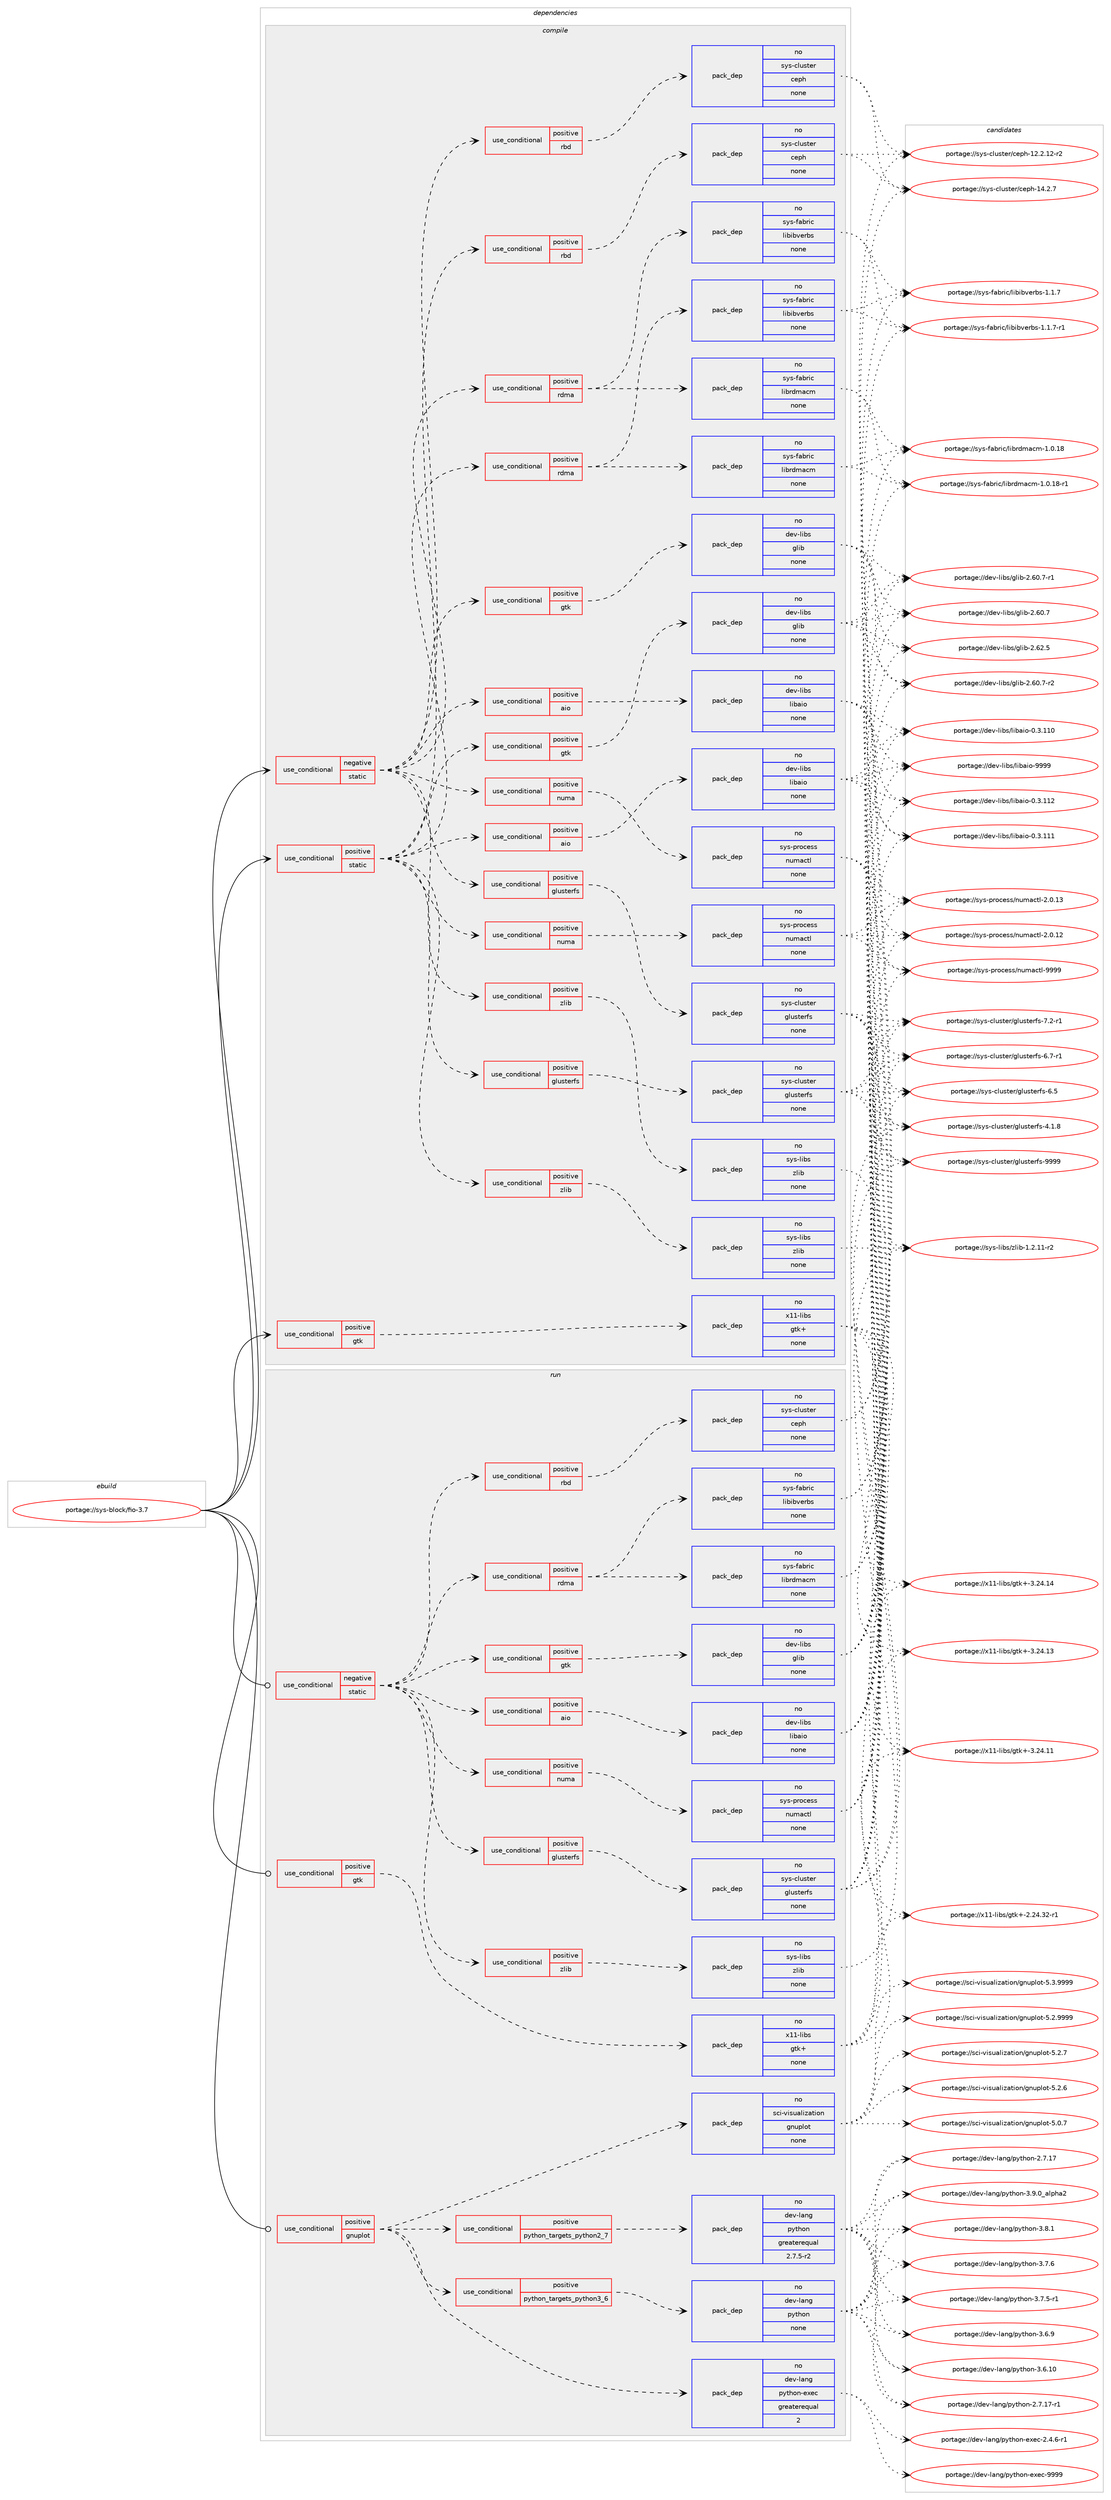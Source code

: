 digraph prolog {

# *************
# Graph options
# *************

newrank=true;
concentrate=true;
compound=true;
graph [rankdir=LR,fontname=Helvetica,fontsize=10,ranksep=1.5];#, ranksep=2.5, nodesep=0.2];
edge  [arrowhead=vee];
node  [fontname=Helvetica,fontsize=10];

# **********
# The ebuild
# **********

subgraph cluster_leftcol {
color=gray;
rank=same;
label=<<i>ebuild</i>>;
id [label="portage://sys-block/fio-3.7", color=red, width=4, href="../sys-block/fio-3.7.svg"];
}

# ****************
# The dependencies
# ****************

subgraph cluster_midcol {
color=gray;
label=<<i>dependencies</i>>;
subgraph cluster_compile {
fillcolor="#eeeeee";
style=filled;
label=<<i>compile</i>>;
subgraph cond7514 {
dependency38044 [label=<<TABLE BORDER="0" CELLBORDER="1" CELLSPACING="0" CELLPADDING="4"><TR><TD ROWSPAN="3" CELLPADDING="10">use_conditional</TD></TR><TR><TD>negative</TD></TR><TR><TD>static</TD></TR></TABLE>>, shape=none, color=red];
subgraph cond7515 {
dependency38045 [label=<<TABLE BORDER="0" CELLBORDER="1" CELLSPACING="0" CELLPADDING="4"><TR><TD ROWSPAN="3" CELLPADDING="10">use_conditional</TD></TR><TR><TD>positive</TD></TR><TR><TD>aio</TD></TR></TABLE>>, shape=none, color=red];
subgraph pack29603 {
dependency38046 [label=<<TABLE BORDER="0" CELLBORDER="1" CELLSPACING="0" CELLPADDING="4" WIDTH="220"><TR><TD ROWSPAN="6" CELLPADDING="30">pack_dep</TD></TR><TR><TD WIDTH="110">no</TD></TR><TR><TD>dev-libs</TD></TR><TR><TD>libaio</TD></TR><TR><TD>none</TD></TR><TR><TD></TD></TR></TABLE>>, shape=none, color=blue];
}
dependency38045:e -> dependency38046:w [weight=20,style="dashed",arrowhead="vee"];
}
dependency38044:e -> dependency38045:w [weight=20,style="dashed",arrowhead="vee"];
subgraph cond7516 {
dependency38047 [label=<<TABLE BORDER="0" CELLBORDER="1" CELLSPACING="0" CELLPADDING="4"><TR><TD ROWSPAN="3" CELLPADDING="10">use_conditional</TD></TR><TR><TD>positive</TD></TR><TR><TD>glusterfs</TD></TR></TABLE>>, shape=none, color=red];
subgraph pack29604 {
dependency38048 [label=<<TABLE BORDER="0" CELLBORDER="1" CELLSPACING="0" CELLPADDING="4" WIDTH="220"><TR><TD ROWSPAN="6" CELLPADDING="30">pack_dep</TD></TR><TR><TD WIDTH="110">no</TD></TR><TR><TD>sys-cluster</TD></TR><TR><TD>glusterfs</TD></TR><TR><TD>none</TD></TR><TR><TD></TD></TR></TABLE>>, shape=none, color=blue];
}
dependency38047:e -> dependency38048:w [weight=20,style="dashed",arrowhead="vee"];
}
dependency38044:e -> dependency38047:w [weight=20,style="dashed",arrowhead="vee"];
subgraph cond7517 {
dependency38049 [label=<<TABLE BORDER="0" CELLBORDER="1" CELLSPACING="0" CELLPADDING="4"><TR><TD ROWSPAN="3" CELLPADDING="10">use_conditional</TD></TR><TR><TD>positive</TD></TR><TR><TD>gtk</TD></TR></TABLE>>, shape=none, color=red];
subgraph pack29605 {
dependency38050 [label=<<TABLE BORDER="0" CELLBORDER="1" CELLSPACING="0" CELLPADDING="4" WIDTH="220"><TR><TD ROWSPAN="6" CELLPADDING="30">pack_dep</TD></TR><TR><TD WIDTH="110">no</TD></TR><TR><TD>dev-libs</TD></TR><TR><TD>glib</TD></TR><TR><TD>none</TD></TR><TR><TD></TD></TR></TABLE>>, shape=none, color=blue];
}
dependency38049:e -> dependency38050:w [weight=20,style="dashed",arrowhead="vee"];
}
dependency38044:e -> dependency38049:w [weight=20,style="dashed",arrowhead="vee"];
subgraph cond7518 {
dependency38051 [label=<<TABLE BORDER="0" CELLBORDER="1" CELLSPACING="0" CELLPADDING="4"><TR><TD ROWSPAN="3" CELLPADDING="10">use_conditional</TD></TR><TR><TD>positive</TD></TR><TR><TD>numa</TD></TR></TABLE>>, shape=none, color=red];
subgraph pack29606 {
dependency38052 [label=<<TABLE BORDER="0" CELLBORDER="1" CELLSPACING="0" CELLPADDING="4" WIDTH="220"><TR><TD ROWSPAN="6" CELLPADDING="30">pack_dep</TD></TR><TR><TD WIDTH="110">no</TD></TR><TR><TD>sys-process</TD></TR><TR><TD>numactl</TD></TR><TR><TD>none</TD></TR><TR><TD></TD></TR></TABLE>>, shape=none, color=blue];
}
dependency38051:e -> dependency38052:w [weight=20,style="dashed",arrowhead="vee"];
}
dependency38044:e -> dependency38051:w [weight=20,style="dashed",arrowhead="vee"];
subgraph cond7519 {
dependency38053 [label=<<TABLE BORDER="0" CELLBORDER="1" CELLSPACING="0" CELLPADDING="4"><TR><TD ROWSPAN="3" CELLPADDING="10">use_conditional</TD></TR><TR><TD>positive</TD></TR><TR><TD>rbd</TD></TR></TABLE>>, shape=none, color=red];
subgraph pack29607 {
dependency38054 [label=<<TABLE BORDER="0" CELLBORDER="1" CELLSPACING="0" CELLPADDING="4" WIDTH="220"><TR><TD ROWSPAN="6" CELLPADDING="30">pack_dep</TD></TR><TR><TD WIDTH="110">no</TD></TR><TR><TD>sys-cluster</TD></TR><TR><TD>ceph</TD></TR><TR><TD>none</TD></TR><TR><TD></TD></TR></TABLE>>, shape=none, color=blue];
}
dependency38053:e -> dependency38054:w [weight=20,style="dashed",arrowhead="vee"];
}
dependency38044:e -> dependency38053:w [weight=20,style="dashed",arrowhead="vee"];
subgraph cond7520 {
dependency38055 [label=<<TABLE BORDER="0" CELLBORDER="1" CELLSPACING="0" CELLPADDING="4"><TR><TD ROWSPAN="3" CELLPADDING="10">use_conditional</TD></TR><TR><TD>positive</TD></TR><TR><TD>rdma</TD></TR></TABLE>>, shape=none, color=red];
subgraph pack29608 {
dependency38056 [label=<<TABLE BORDER="0" CELLBORDER="1" CELLSPACING="0" CELLPADDING="4" WIDTH="220"><TR><TD ROWSPAN="6" CELLPADDING="30">pack_dep</TD></TR><TR><TD WIDTH="110">no</TD></TR><TR><TD>sys-fabric</TD></TR><TR><TD>libibverbs</TD></TR><TR><TD>none</TD></TR><TR><TD></TD></TR></TABLE>>, shape=none, color=blue];
}
dependency38055:e -> dependency38056:w [weight=20,style="dashed",arrowhead="vee"];
subgraph pack29609 {
dependency38057 [label=<<TABLE BORDER="0" CELLBORDER="1" CELLSPACING="0" CELLPADDING="4" WIDTH="220"><TR><TD ROWSPAN="6" CELLPADDING="30">pack_dep</TD></TR><TR><TD WIDTH="110">no</TD></TR><TR><TD>sys-fabric</TD></TR><TR><TD>librdmacm</TD></TR><TR><TD>none</TD></TR><TR><TD></TD></TR></TABLE>>, shape=none, color=blue];
}
dependency38055:e -> dependency38057:w [weight=20,style="dashed",arrowhead="vee"];
}
dependency38044:e -> dependency38055:w [weight=20,style="dashed",arrowhead="vee"];
subgraph cond7521 {
dependency38058 [label=<<TABLE BORDER="0" CELLBORDER="1" CELLSPACING="0" CELLPADDING="4"><TR><TD ROWSPAN="3" CELLPADDING="10">use_conditional</TD></TR><TR><TD>positive</TD></TR><TR><TD>zlib</TD></TR></TABLE>>, shape=none, color=red];
subgraph pack29610 {
dependency38059 [label=<<TABLE BORDER="0" CELLBORDER="1" CELLSPACING="0" CELLPADDING="4" WIDTH="220"><TR><TD ROWSPAN="6" CELLPADDING="30">pack_dep</TD></TR><TR><TD WIDTH="110">no</TD></TR><TR><TD>sys-libs</TD></TR><TR><TD>zlib</TD></TR><TR><TD>none</TD></TR><TR><TD></TD></TR></TABLE>>, shape=none, color=blue];
}
dependency38058:e -> dependency38059:w [weight=20,style="dashed",arrowhead="vee"];
}
dependency38044:e -> dependency38058:w [weight=20,style="dashed",arrowhead="vee"];
}
id:e -> dependency38044:w [weight=20,style="solid",arrowhead="vee"];
subgraph cond7522 {
dependency38060 [label=<<TABLE BORDER="0" CELLBORDER="1" CELLSPACING="0" CELLPADDING="4"><TR><TD ROWSPAN="3" CELLPADDING="10">use_conditional</TD></TR><TR><TD>positive</TD></TR><TR><TD>gtk</TD></TR></TABLE>>, shape=none, color=red];
subgraph pack29611 {
dependency38061 [label=<<TABLE BORDER="0" CELLBORDER="1" CELLSPACING="0" CELLPADDING="4" WIDTH="220"><TR><TD ROWSPAN="6" CELLPADDING="30">pack_dep</TD></TR><TR><TD WIDTH="110">no</TD></TR><TR><TD>x11-libs</TD></TR><TR><TD>gtk+</TD></TR><TR><TD>none</TD></TR><TR><TD></TD></TR></TABLE>>, shape=none, color=blue];
}
dependency38060:e -> dependency38061:w [weight=20,style="dashed",arrowhead="vee"];
}
id:e -> dependency38060:w [weight=20,style="solid",arrowhead="vee"];
subgraph cond7523 {
dependency38062 [label=<<TABLE BORDER="0" CELLBORDER="1" CELLSPACING="0" CELLPADDING="4"><TR><TD ROWSPAN="3" CELLPADDING="10">use_conditional</TD></TR><TR><TD>positive</TD></TR><TR><TD>static</TD></TR></TABLE>>, shape=none, color=red];
subgraph cond7524 {
dependency38063 [label=<<TABLE BORDER="0" CELLBORDER="1" CELLSPACING="0" CELLPADDING="4"><TR><TD ROWSPAN="3" CELLPADDING="10">use_conditional</TD></TR><TR><TD>positive</TD></TR><TR><TD>aio</TD></TR></TABLE>>, shape=none, color=red];
subgraph pack29612 {
dependency38064 [label=<<TABLE BORDER="0" CELLBORDER="1" CELLSPACING="0" CELLPADDING="4" WIDTH="220"><TR><TD ROWSPAN="6" CELLPADDING="30">pack_dep</TD></TR><TR><TD WIDTH="110">no</TD></TR><TR><TD>dev-libs</TD></TR><TR><TD>libaio</TD></TR><TR><TD>none</TD></TR><TR><TD></TD></TR></TABLE>>, shape=none, color=blue];
}
dependency38063:e -> dependency38064:w [weight=20,style="dashed",arrowhead="vee"];
}
dependency38062:e -> dependency38063:w [weight=20,style="dashed",arrowhead="vee"];
subgraph cond7525 {
dependency38065 [label=<<TABLE BORDER="0" CELLBORDER="1" CELLSPACING="0" CELLPADDING="4"><TR><TD ROWSPAN="3" CELLPADDING="10">use_conditional</TD></TR><TR><TD>positive</TD></TR><TR><TD>glusterfs</TD></TR></TABLE>>, shape=none, color=red];
subgraph pack29613 {
dependency38066 [label=<<TABLE BORDER="0" CELLBORDER="1" CELLSPACING="0" CELLPADDING="4" WIDTH="220"><TR><TD ROWSPAN="6" CELLPADDING="30">pack_dep</TD></TR><TR><TD WIDTH="110">no</TD></TR><TR><TD>sys-cluster</TD></TR><TR><TD>glusterfs</TD></TR><TR><TD>none</TD></TR><TR><TD></TD></TR></TABLE>>, shape=none, color=blue];
}
dependency38065:e -> dependency38066:w [weight=20,style="dashed",arrowhead="vee"];
}
dependency38062:e -> dependency38065:w [weight=20,style="dashed",arrowhead="vee"];
subgraph cond7526 {
dependency38067 [label=<<TABLE BORDER="0" CELLBORDER="1" CELLSPACING="0" CELLPADDING="4"><TR><TD ROWSPAN="3" CELLPADDING="10">use_conditional</TD></TR><TR><TD>positive</TD></TR><TR><TD>gtk</TD></TR></TABLE>>, shape=none, color=red];
subgraph pack29614 {
dependency38068 [label=<<TABLE BORDER="0" CELLBORDER="1" CELLSPACING="0" CELLPADDING="4" WIDTH="220"><TR><TD ROWSPAN="6" CELLPADDING="30">pack_dep</TD></TR><TR><TD WIDTH="110">no</TD></TR><TR><TD>dev-libs</TD></TR><TR><TD>glib</TD></TR><TR><TD>none</TD></TR><TR><TD></TD></TR></TABLE>>, shape=none, color=blue];
}
dependency38067:e -> dependency38068:w [weight=20,style="dashed",arrowhead="vee"];
}
dependency38062:e -> dependency38067:w [weight=20,style="dashed",arrowhead="vee"];
subgraph cond7527 {
dependency38069 [label=<<TABLE BORDER="0" CELLBORDER="1" CELLSPACING="0" CELLPADDING="4"><TR><TD ROWSPAN="3" CELLPADDING="10">use_conditional</TD></TR><TR><TD>positive</TD></TR><TR><TD>numa</TD></TR></TABLE>>, shape=none, color=red];
subgraph pack29615 {
dependency38070 [label=<<TABLE BORDER="0" CELLBORDER="1" CELLSPACING="0" CELLPADDING="4" WIDTH="220"><TR><TD ROWSPAN="6" CELLPADDING="30">pack_dep</TD></TR><TR><TD WIDTH="110">no</TD></TR><TR><TD>sys-process</TD></TR><TR><TD>numactl</TD></TR><TR><TD>none</TD></TR><TR><TD></TD></TR></TABLE>>, shape=none, color=blue];
}
dependency38069:e -> dependency38070:w [weight=20,style="dashed",arrowhead="vee"];
}
dependency38062:e -> dependency38069:w [weight=20,style="dashed",arrowhead="vee"];
subgraph cond7528 {
dependency38071 [label=<<TABLE BORDER="0" CELLBORDER="1" CELLSPACING="0" CELLPADDING="4"><TR><TD ROWSPAN="3" CELLPADDING="10">use_conditional</TD></TR><TR><TD>positive</TD></TR><TR><TD>rbd</TD></TR></TABLE>>, shape=none, color=red];
subgraph pack29616 {
dependency38072 [label=<<TABLE BORDER="0" CELLBORDER="1" CELLSPACING="0" CELLPADDING="4" WIDTH="220"><TR><TD ROWSPAN="6" CELLPADDING="30">pack_dep</TD></TR><TR><TD WIDTH="110">no</TD></TR><TR><TD>sys-cluster</TD></TR><TR><TD>ceph</TD></TR><TR><TD>none</TD></TR><TR><TD></TD></TR></TABLE>>, shape=none, color=blue];
}
dependency38071:e -> dependency38072:w [weight=20,style="dashed",arrowhead="vee"];
}
dependency38062:e -> dependency38071:w [weight=20,style="dashed",arrowhead="vee"];
subgraph cond7529 {
dependency38073 [label=<<TABLE BORDER="0" CELLBORDER="1" CELLSPACING="0" CELLPADDING="4"><TR><TD ROWSPAN="3" CELLPADDING="10">use_conditional</TD></TR><TR><TD>positive</TD></TR><TR><TD>rdma</TD></TR></TABLE>>, shape=none, color=red];
subgraph pack29617 {
dependency38074 [label=<<TABLE BORDER="0" CELLBORDER="1" CELLSPACING="0" CELLPADDING="4" WIDTH="220"><TR><TD ROWSPAN="6" CELLPADDING="30">pack_dep</TD></TR><TR><TD WIDTH="110">no</TD></TR><TR><TD>sys-fabric</TD></TR><TR><TD>libibverbs</TD></TR><TR><TD>none</TD></TR><TR><TD></TD></TR></TABLE>>, shape=none, color=blue];
}
dependency38073:e -> dependency38074:w [weight=20,style="dashed",arrowhead="vee"];
subgraph pack29618 {
dependency38075 [label=<<TABLE BORDER="0" CELLBORDER="1" CELLSPACING="0" CELLPADDING="4" WIDTH="220"><TR><TD ROWSPAN="6" CELLPADDING="30">pack_dep</TD></TR><TR><TD WIDTH="110">no</TD></TR><TR><TD>sys-fabric</TD></TR><TR><TD>librdmacm</TD></TR><TR><TD>none</TD></TR><TR><TD></TD></TR></TABLE>>, shape=none, color=blue];
}
dependency38073:e -> dependency38075:w [weight=20,style="dashed",arrowhead="vee"];
}
dependency38062:e -> dependency38073:w [weight=20,style="dashed",arrowhead="vee"];
subgraph cond7530 {
dependency38076 [label=<<TABLE BORDER="0" CELLBORDER="1" CELLSPACING="0" CELLPADDING="4"><TR><TD ROWSPAN="3" CELLPADDING="10">use_conditional</TD></TR><TR><TD>positive</TD></TR><TR><TD>zlib</TD></TR></TABLE>>, shape=none, color=red];
subgraph pack29619 {
dependency38077 [label=<<TABLE BORDER="0" CELLBORDER="1" CELLSPACING="0" CELLPADDING="4" WIDTH="220"><TR><TD ROWSPAN="6" CELLPADDING="30">pack_dep</TD></TR><TR><TD WIDTH="110">no</TD></TR><TR><TD>sys-libs</TD></TR><TR><TD>zlib</TD></TR><TR><TD>none</TD></TR><TR><TD></TD></TR></TABLE>>, shape=none, color=blue];
}
dependency38076:e -> dependency38077:w [weight=20,style="dashed",arrowhead="vee"];
}
dependency38062:e -> dependency38076:w [weight=20,style="dashed",arrowhead="vee"];
}
id:e -> dependency38062:w [weight=20,style="solid",arrowhead="vee"];
}
subgraph cluster_compileandrun {
fillcolor="#eeeeee";
style=filled;
label=<<i>compile and run</i>>;
}
subgraph cluster_run {
fillcolor="#eeeeee";
style=filled;
label=<<i>run</i>>;
subgraph cond7531 {
dependency38078 [label=<<TABLE BORDER="0" CELLBORDER="1" CELLSPACING="0" CELLPADDING="4"><TR><TD ROWSPAN="3" CELLPADDING="10">use_conditional</TD></TR><TR><TD>negative</TD></TR><TR><TD>static</TD></TR></TABLE>>, shape=none, color=red];
subgraph cond7532 {
dependency38079 [label=<<TABLE BORDER="0" CELLBORDER="1" CELLSPACING="0" CELLPADDING="4"><TR><TD ROWSPAN="3" CELLPADDING="10">use_conditional</TD></TR><TR><TD>positive</TD></TR><TR><TD>aio</TD></TR></TABLE>>, shape=none, color=red];
subgraph pack29620 {
dependency38080 [label=<<TABLE BORDER="0" CELLBORDER="1" CELLSPACING="0" CELLPADDING="4" WIDTH="220"><TR><TD ROWSPAN="6" CELLPADDING="30">pack_dep</TD></TR><TR><TD WIDTH="110">no</TD></TR><TR><TD>dev-libs</TD></TR><TR><TD>libaio</TD></TR><TR><TD>none</TD></TR><TR><TD></TD></TR></TABLE>>, shape=none, color=blue];
}
dependency38079:e -> dependency38080:w [weight=20,style="dashed",arrowhead="vee"];
}
dependency38078:e -> dependency38079:w [weight=20,style="dashed",arrowhead="vee"];
subgraph cond7533 {
dependency38081 [label=<<TABLE BORDER="0" CELLBORDER="1" CELLSPACING="0" CELLPADDING="4"><TR><TD ROWSPAN="3" CELLPADDING="10">use_conditional</TD></TR><TR><TD>positive</TD></TR><TR><TD>glusterfs</TD></TR></TABLE>>, shape=none, color=red];
subgraph pack29621 {
dependency38082 [label=<<TABLE BORDER="0" CELLBORDER="1" CELLSPACING="0" CELLPADDING="4" WIDTH="220"><TR><TD ROWSPAN="6" CELLPADDING="30">pack_dep</TD></TR><TR><TD WIDTH="110">no</TD></TR><TR><TD>sys-cluster</TD></TR><TR><TD>glusterfs</TD></TR><TR><TD>none</TD></TR><TR><TD></TD></TR></TABLE>>, shape=none, color=blue];
}
dependency38081:e -> dependency38082:w [weight=20,style="dashed",arrowhead="vee"];
}
dependency38078:e -> dependency38081:w [weight=20,style="dashed",arrowhead="vee"];
subgraph cond7534 {
dependency38083 [label=<<TABLE BORDER="0" CELLBORDER="1" CELLSPACING="0" CELLPADDING="4"><TR><TD ROWSPAN="3" CELLPADDING="10">use_conditional</TD></TR><TR><TD>positive</TD></TR><TR><TD>gtk</TD></TR></TABLE>>, shape=none, color=red];
subgraph pack29622 {
dependency38084 [label=<<TABLE BORDER="0" CELLBORDER="1" CELLSPACING="0" CELLPADDING="4" WIDTH="220"><TR><TD ROWSPAN="6" CELLPADDING="30">pack_dep</TD></TR><TR><TD WIDTH="110">no</TD></TR><TR><TD>dev-libs</TD></TR><TR><TD>glib</TD></TR><TR><TD>none</TD></TR><TR><TD></TD></TR></TABLE>>, shape=none, color=blue];
}
dependency38083:e -> dependency38084:w [weight=20,style="dashed",arrowhead="vee"];
}
dependency38078:e -> dependency38083:w [weight=20,style="dashed",arrowhead="vee"];
subgraph cond7535 {
dependency38085 [label=<<TABLE BORDER="0" CELLBORDER="1" CELLSPACING="0" CELLPADDING="4"><TR><TD ROWSPAN="3" CELLPADDING="10">use_conditional</TD></TR><TR><TD>positive</TD></TR><TR><TD>numa</TD></TR></TABLE>>, shape=none, color=red];
subgraph pack29623 {
dependency38086 [label=<<TABLE BORDER="0" CELLBORDER="1" CELLSPACING="0" CELLPADDING="4" WIDTH="220"><TR><TD ROWSPAN="6" CELLPADDING="30">pack_dep</TD></TR><TR><TD WIDTH="110">no</TD></TR><TR><TD>sys-process</TD></TR><TR><TD>numactl</TD></TR><TR><TD>none</TD></TR><TR><TD></TD></TR></TABLE>>, shape=none, color=blue];
}
dependency38085:e -> dependency38086:w [weight=20,style="dashed",arrowhead="vee"];
}
dependency38078:e -> dependency38085:w [weight=20,style="dashed",arrowhead="vee"];
subgraph cond7536 {
dependency38087 [label=<<TABLE BORDER="0" CELLBORDER="1" CELLSPACING="0" CELLPADDING="4"><TR><TD ROWSPAN="3" CELLPADDING="10">use_conditional</TD></TR><TR><TD>positive</TD></TR><TR><TD>rbd</TD></TR></TABLE>>, shape=none, color=red];
subgraph pack29624 {
dependency38088 [label=<<TABLE BORDER="0" CELLBORDER="1" CELLSPACING="0" CELLPADDING="4" WIDTH="220"><TR><TD ROWSPAN="6" CELLPADDING="30">pack_dep</TD></TR><TR><TD WIDTH="110">no</TD></TR><TR><TD>sys-cluster</TD></TR><TR><TD>ceph</TD></TR><TR><TD>none</TD></TR><TR><TD></TD></TR></TABLE>>, shape=none, color=blue];
}
dependency38087:e -> dependency38088:w [weight=20,style="dashed",arrowhead="vee"];
}
dependency38078:e -> dependency38087:w [weight=20,style="dashed",arrowhead="vee"];
subgraph cond7537 {
dependency38089 [label=<<TABLE BORDER="0" CELLBORDER="1" CELLSPACING="0" CELLPADDING="4"><TR><TD ROWSPAN="3" CELLPADDING="10">use_conditional</TD></TR><TR><TD>positive</TD></TR><TR><TD>rdma</TD></TR></TABLE>>, shape=none, color=red];
subgraph pack29625 {
dependency38090 [label=<<TABLE BORDER="0" CELLBORDER="1" CELLSPACING="0" CELLPADDING="4" WIDTH="220"><TR><TD ROWSPAN="6" CELLPADDING="30">pack_dep</TD></TR><TR><TD WIDTH="110">no</TD></TR><TR><TD>sys-fabric</TD></TR><TR><TD>libibverbs</TD></TR><TR><TD>none</TD></TR><TR><TD></TD></TR></TABLE>>, shape=none, color=blue];
}
dependency38089:e -> dependency38090:w [weight=20,style="dashed",arrowhead="vee"];
subgraph pack29626 {
dependency38091 [label=<<TABLE BORDER="0" CELLBORDER="1" CELLSPACING="0" CELLPADDING="4" WIDTH="220"><TR><TD ROWSPAN="6" CELLPADDING="30">pack_dep</TD></TR><TR><TD WIDTH="110">no</TD></TR><TR><TD>sys-fabric</TD></TR><TR><TD>librdmacm</TD></TR><TR><TD>none</TD></TR><TR><TD></TD></TR></TABLE>>, shape=none, color=blue];
}
dependency38089:e -> dependency38091:w [weight=20,style="dashed",arrowhead="vee"];
}
dependency38078:e -> dependency38089:w [weight=20,style="dashed",arrowhead="vee"];
subgraph cond7538 {
dependency38092 [label=<<TABLE BORDER="0" CELLBORDER="1" CELLSPACING="0" CELLPADDING="4"><TR><TD ROWSPAN="3" CELLPADDING="10">use_conditional</TD></TR><TR><TD>positive</TD></TR><TR><TD>zlib</TD></TR></TABLE>>, shape=none, color=red];
subgraph pack29627 {
dependency38093 [label=<<TABLE BORDER="0" CELLBORDER="1" CELLSPACING="0" CELLPADDING="4" WIDTH="220"><TR><TD ROWSPAN="6" CELLPADDING="30">pack_dep</TD></TR><TR><TD WIDTH="110">no</TD></TR><TR><TD>sys-libs</TD></TR><TR><TD>zlib</TD></TR><TR><TD>none</TD></TR><TR><TD></TD></TR></TABLE>>, shape=none, color=blue];
}
dependency38092:e -> dependency38093:w [weight=20,style="dashed",arrowhead="vee"];
}
dependency38078:e -> dependency38092:w [weight=20,style="dashed",arrowhead="vee"];
}
id:e -> dependency38078:w [weight=20,style="solid",arrowhead="odot"];
subgraph cond7539 {
dependency38094 [label=<<TABLE BORDER="0" CELLBORDER="1" CELLSPACING="0" CELLPADDING="4"><TR><TD ROWSPAN="3" CELLPADDING="10">use_conditional</TD></TR><TR><TD>positive</TD></TR><TR><TD>gnuplot</TD></TR></TABLE>>, shape=none, color=red];
subgraph pack29628 {
dependency38095 [label=<<TABLE BORDER="0" CELLBORDER="1" CELLSPACING="0" CELLPADDING="4" WIDTH="220"><TR><TD ROWSPAN="6" CELLPADDING="30">pack_dep</TD></TR><TR><TD WIDTH="110">no</TD></TR><TR><TD>sci-visualization</TD></TR><TR><TD>gnuplot</TD></TR><TR><TD>none</TD></TR><TR><TD></TD></TR></TABLE>>, shape=none, color=blue];
}
dependency38094:e -> dependency38095:w [weight=20,style="dashed",arrowhead="vee"];
subgraph cond7540 {
dependency38096 [label=<<TABLE BORDER="0" CELLBORDER="1" CELLSPACING="0" CELLPADDING="4"><TR><TD ROWSPAN="3" CELLPADDING="10">use_conditional</TD></TR><TR><TD>positive</TD></TR><TR><TD>python_targets_python2_7</TD></TR></TABLE>>, shape=none, color=red];
subgraph pack29629 {
dependency38097 [label=<<TABLE BORDER="0" CELLBORDER="1" CELLSPACING="0" CELLPADDING="4" WIDTH="220"><TR><TD ROWSPAN="6" CELLPADDING="30">pack_dep</TD></TR><TR><TD WIDTH="110">no</TD></TR><TR><TD>dev-lang</TD></TR><TR><TD>python</TD></TR><TR><TD>greaterequal</TD></TR><TR><TD>2.7.5-r2</TD></TR></TABLE>>, shape=none, color=blue];
}
dependency38096:e -> dependency38097:w [weight=20,style="dashed",arrowhead="vee"];
}
dependency38094:e -> dependency38096:w [weight=20,style="dashed",arrowhead="vee"];
subgraph cond7541 {
dependency38098 [label=<<TABLE BORDER="0" CELLBORDER="1" CELLSPACING="0" CELLPADDING="4"><TR><TD ROWSPAN="3" CELLPADDING="10">use_conditional</TD></TR><TR><TD>positive</TD></TR><TR><TD>python_targets_python3_6</TD></TR></TABLE>>, shape=none, color=red];
subgraph pack29630 {
dependency38099 [label=<<TABLE BORDER="0" CELLBORDER="1" CELLSPACING="0" CELLPADDING="4" WIDTH="220"><TR><TD ROWSPAN="6" CELLPADDING="30">pack_dep</TD></TR><TR><TD WIDTH="110">no</TD></TR><TR><TD>dev-lang</TD></TR><TR><TD>python</TD></TR><TR><TD>none</TD></TR><TR><TD></TD></TR></TABLE>>, shape=none, color=blue];
}
dependency38098:e -> dependency38099:w [weight=20,style="dashed",arrowhead="vee"];
}
dependency38094:e -> dependency38098:w [weight=20,style="dashed",arrowhead="vee"];
subgraph pack29631 {
dependency38100 [label=<<TABLE BORDER="0" CELLBORDER="1" CELLSPACING="0" CELLPADDING="4" WIDTH="220"><TR><TD ROWSPAN="6" CELLPADDING="30">pack_dep</TD></TR><TR><TD WIDTH="110">no</TD></TR><TR><TD>dev-lang</TD></TR><TR><TD>python-exec</TD></TR><TR><TD>greaterequal</TD></TR><TR><TD>2</TD></TR></TABLE>>, shape=none, color=blue];
}
dependency38094:e -> dependency38100:w [weight=20,style="dashed",arrowhead="vee"];
}
id:e -> dependency38094:w [weight=20,style="solid",arrowhead="odot"];
subgraph cond7542 {
dependency38101 [label=<<TABLE BORDER="0" CELLBORDER="1" CELLSPACING="0" CELLPADDING="4"><TR><TD ROWSPAN="3" CELLPADDING="10">use_conditional</TD></TR><TR><TD>positive</TD></TR><TR><TD>gtk</TD></TR></TABLE>>, shape=none, color=red];
subgraph pack29632 {
dependency38102 [label=<<TABLE BORDER="0" CELLBORDER="1" CELLSPACING="0" CELLPADDING="4" WIDTH="220"><TR><TD ROWSPAN="6" CELLPADDING="30">pack_dep</TD></TR><TR><TD WIDTH="110">no</TD></TR><TR><TD>x11-libs</TD></TR><TR><TD>gtk+</TD></TR><TR><TD>none</TD></TR><TR><TD></TD></TR></TABLE>>, shape=none, color=blue];
}
dependency38101:e -> dependency38102:w [weight=20,style="dashed",arrowhead="vee"];
}
id:e -> dependency38101:w [weight=20,style="solid",arrowhead="odot"];
}
}

# **************
# The candidates
# **************

subgraph cluster_choices {
rank=same;
color=gray;
label=<<i>candidates</i>>;

subgraph choice29603 {
color=black;
nodesep=1;
choice10010111845108105981154710810598971051114557575757 [label="portage://dev-libs/libaio-9999", color=red, width=4,href="../dev-libs/libaio-9999.svg"];
choice10010111845108105981154710810598971051114548465146494950 [label="portage://dev-libs/libaio-0.3.112", color=red, width=4,href="../dev-libs/libaio-0.3.112.svg"];
choice10010111845108105981154710810598971051114548465146494949 [label="portage://dev-libs/libaio-0.3.111", color=red, width=4,href="../dev-libs/libaio-0.3.111.svg"];
choice10010111845108105981154710810598971051114548465146494948 [label="portage://dev-libs/libaio-0.3.110", color=red, width=4,href="../dev-libs/libaio-0.3.110.svg"];
dependency38046:e -> choice10010111845108105981154710810598971051114557575757:w [style=dotted,weight="100"];
dependency38046:e -> choice10010111845108105981154710810598971051114548465146494950:w [style=dotted,weight="100"];
dependency38046:e -> choice10010111845108105981154710810598971051114548465146494949:w [style=dotted,weight="100"];
dependency38046:e -> choice10010111845108105981154710810598971051114548465146494948:w [style=dotted,weight="100"];
}
subgraph choice29604 {
color=black;
nodesep=1;
choice1151211154599108117115116101114471031081171151161011141021154557575757 [label="portage://sys-cluster/glusterfs-9999", color=red, width=4,href="../sys-cluster/glusterfs-9999.svg"];
choice115121115459910811711511610111447103108117115116101114102115455546504511449 [label="portage://sys-cluster/glusterfs-7.2-r1", color=red, width=4,href="../sys-cluster/glusterfs-7.2-r1.svg"];
choice115121115459910811711511610111447103108117115116101114102115455446554511449 [label="portage://sys-cluster/glusterfs-6.7-r1", color=red, width=4,href="../sys-cluster/glusterfs-6.7-r1.svg"];
choice11512111545991081171151161011144710310811711511610111410211545544653 [label="portage://sys-cluster/glusterfs-6.5", color=red, width=4,href="../sys-cluster/glusterfs-6.5.svg"];
choice115121115459910811711511610111447103108117115116101114102115455246494656 [label="portage://sys-cluster/glusterfs-4.1.8", color=red, width=4,href="../sys-cluster/glusterfs-4.1.8.svg"];
dependency38048:e -> choice1151211154599108117115116101114471031081171151161011141021154557575757:w [style=dotted,weight="100"];
dependency38048:e -> choice115121115459910811711511610111447103108117115116101114102115455546504511449:w [style=dotted,weight="100"];
dependency38048:e -> choice115121115459910811711511610111447103108117115116101114102115455446554511449:w [style=dotted,weight="100"];
dependency38048:e -> choice11512111545991081171151161011144710310811711511610111410211545544653:w [style=dotted,weight="100"];
dependency38048:e -> choice115121115459910811711511610111447103108117115116101114102115455246494656:w [style=dotted,weight="100"];
}
subgraph choice29605 {
color=black;
nodesep=1;
choice1001011184510810598115471031081059845504654504653 [label="portage://dev-libs/glib-2.62.5", color=red, width=4,href="../dev-libs/glib-2.62.5.svg"];
choice10010111845108105981154710310810598455046544846554511450 [label="portage://dev-libs/glib-2.60.7-r2", color=red, width=4,href="../dev-libs/glib-2.60.7-r2.svg"];
choice10010111845108105981154710310810598455046544846554511449 [label="portage://dev-libs/glib-2.60.7-r1", color=red, width=4,href="../dev-libs/glib-2.60.7-r1.svg"];
choice1001011184510810598115471031081059845504654484655 [label="portage://dev-libs/glib-2.60.7", color=red, width=4,href="../dev-libs/glib-2.60.7.svg"];
dependency38050:e -> choice1001011184510810598115471031081059845504654504653:w [style=dotted,weight="100"];
dependency38050:e -> choice10010111845108105981154710310810598455046544846554511450:w [style=dotted,weight="100"];
dependency38050:e -> choice10010111845108105981154710310810598455046544846554511449:w [style=dotted,weight="100"];
dependency38050:e -> choice1001011184510810598115471031081059845504654484655:w [style=dotted,weight="100"];
}
subgraph choice29606 {
color=black;
nodesep=1;
choice11512111545112114111991011151154711011710997991161084557575757 [label="portage://sys-process/numactl-9999", color=red, width=4,href="../sys-process/numactl-9999.svg"];
choice115121115451121141119910111511547110117109979911610845504648464951 [label="portage://sys-process/numactl-2.0.13", color=red, width=4,href="../sys-process/numactl-2.0.13.svg"];
choice115121115451121141119910111511547110117109979911610845504648464950 [label="portage://sys-process/numactl-2.0.12", color=red, width=4,href="../sys-process/numactl-2.0.12.svg"];
dependency38052:e -> choice11512111545112114111991011151154711011710997991161084557575757:w [style=dotted,weight="100"];
dependency38052:e -> choice115121115451121141119910111511547110117109979911610845504648464951:w [style=dotted,weight="100"];
dependency38052:e -> choice115121115451121141119910111511547110117109979911610845504648464950:w [style=dotted,weight="100"];
}
subgraph choice29607 {
color=black;
nodesep=1;
choice1151211154599108117115116101114479910111210445495246504655 [label="portage://sys-cluster/ceph-14.2.7", color=red, width=4,href="../sys-cluster/ceph-14.2.7.svg"];
choice1151211154599108117115116101114479910111210445495046504649504511450 [label="portage://sys-cluster/ceph-12.2.12-r2", color=red, width=4,href="../sys-cluster/ceph-12.2.12-r2.svg"];
dependency38054:e -> choice1151211154599108117115116101114479910111210445495246504655:w [style=dotted,weight="100"];
dependency38054:e -> choice1151211154599108117115116101114479910111210445495046504649504511450:w [style=dotted,weight="100"];
}
subgraph choice29608 {
color=black;
nodesep=1;
choice11512111545102979811410599471081059810598118101114981154549464946554511449 [label="portage://sys-fabric/libibverbs-1.1.7-r1", color=red, width=4,href="../sys-fabric/libibverbs-1.1.7-r1.svg"];
choice1151211154510297981141059947108105981059811810111498115454946494655 [label="portage://sys-fabric/libibverbs-1.1.7", color=red, width=4,href="../sys-fabric/libibverbs-1.1.7.svg"];
dependency38056:e -> choice11512111545102979811410599471081059810598118101114981154549464946554511449:w [style=dotted,weight="100"];
dependency38056:e -> choice1151211154510297981141059947108105981059811810111498115454946494655:w [style=dotted,weight="100"];
}
subgraph choice29609 {
color=black;
nodesep=1;
choice1151211154510297981141059947108105981141001099799109454946484649564511449 [label="portage://sys-fabric/librdmacm-1.0.18-r1", color=red, width=4,href="../sys-fabric/librdmacm-1.0.18-r1.svg"];
choice115121115451029798114105994710810598114100109979910945494648464956 [label="portage://sys-fabric/librdmacm-1.0.18", color=red, width=4,href="../sys-fabric/librdmacm-1.0.18.svg"];
dependency38057:e -> choice1151211154510297981141059947108105981141001099799109454946484649564511449:w [style=dotted,weight="100"];
dependency38057:e -> choice115121115451029798114105994710810598114100109979910945494648464956:w [style=dotted,weight="100"];
}
subgraph choice29610 {
color=black;
nodesep=1;
choice11512111545108105981154712210810598454946504649494511450 [label="portage://sys-libs/zlib-1.2.11-r2", color=red, width=4,href="../sys-libs/zlib-1.2.11-r2.svg"];
dependency38059:e -> choice11512111545108105981154712210810598454946504649494511450:w [style=dotted,weight="100"];
}
subgraph choice29611 {
color=black;
nodesep=1;
choice1204949451081059811547103116107434551465052464952 [label="portage://x11-libs/gtk+-3.24.14", color=red, width=4,href="../x11-libs/gtk+-3.24.14.svg"];
choice1204949451081059811547103116107434551465052464951 [label="portage://x11-libs/gtk+-3.24.13", color=red, width=4,href="../x11-libs/gtk+-3.24.13.svg"];
choice1204949451081059811547103116107434551465052464949 [label="portage://x11-libs/gtk+-3.24.11", color=red, width=4,href="../x11-libs/gtk+-3.24.11.svg"];
choice12049494510810598115471031161074345504650524651504511449 [label="portage://x11-libs/gtk+-2.24.32-r1", color=red, width=4,href="../x11-libs/gtk+-2.24.32-r1.svg"];
dependency38061:e -> choice1204949451081059811547103116107434551465052464952:w [style=dotted,weight="100"];
dependency38061:e -> choice1204949451081059811547103116107434551465052464951:w [style=dotted,weight="100"];
dependency38061:e -> choice1204949451081059811547103116107434551465052464949:w [style=dotted,weight="100"];
dependency38061:e -> choice12049494510810598115471031161074345504650524651504511449:w [style=dotted,weight="100"];
}
subgraph choice29612 {
color=black;
nodesep=1;
choice10010111845108105981154710810598971051114557575757 [label="portage://dev-libs/libaio-9999", color=red, width=4,href="../dev-libs/libaio-9999.svg"];
choice10010111845108105981154710810598971051114548465146494950 [label="portage://dev-libs/libaio-0.3.112", color=red, width=4,href="../dev-libs/libaio-0.3.112.svg"];
choice10010111845108105981154710810598971051114548465146494949 [label="portage://dev-libs/libaio-0.3.111", color=red, width=4,href="../dev-libs/libaio-0.3.111.svg"];
choice10010111845108105981154710810598971051114548465146494948 [label="portage://dev-libs/libaio-0.3.110", color=red, width=4,href="../dev-libs/libaio-0.3.110.svg"];
dependency38064:e -> choice10010111845108105981154710810598971051114557575757:w [style=dotted,weight="100"];
dependency38064:e -> choice10010111845108105981154710810598971051114548465146494950:w [style=dotted,weight="100"];
dependency38064:e -> choice10010111845108105981154710810598971051114548465146494949:w [style=dotted,weight="100"];
dependency38064:e -> choice10010111845108105981154710810598971051114548465146494948:w [style=dotted,weight="100"];
}
subgraph choice29613 {
color=black;
nodesep=1;
choice1151211154599108117115116101114471031081171151161011141021154557575757 [label="portage://sys-cluster/glusterfs-9999", color=red, width=4,href="../sys-cluster/glusterfs-9999.svg"];
choice115121115459910811711511610111447103108117115116101114102115455546504511449 [label="portage://sys-cluster/glusterfs-7.2-r1", color=red, width=4,href="../sys-cluster/glusterfs-7.2-r1.svg"];
choice115121115459910811711511610111447103108117115116101114102115455446554511449 [label="portage://sys-cluster/glusterfs-6.7-r1", color=red, width=4,href="../sys-cluster/glusterfs-6.7-r1.svg"];
choice11512111545991081171151161011144710310811711511610111410211545544653 [label="portage://sys-cluster/glusterfs-6.5", color=red, width=4,href="../sys-cluster/glusterfs-6.5.svg"];
choice115121115459910811711511610111447103108117115116101114102115455246494656 [label="portage://sys-cluster/glusterfs-4.1.8", color=red, width=4,href="../sys-cluster/glusterfs-4.1.8.svg"];
dependency38066:e -> choice1151211154599108117115116101114471031081171151161011141021154557575757:w [style=dotted,weight="100"];
dependency38066:e -> choice115121115459910811711511610111447103108117115116101114102115455546504511449:w [style=dotted,weight="100"];
dependency38066:e -> choice115121115459910811711511610111447103108117115116101114102115455446554511449:w [style=dotted,weight="100"];
dependency38066:e -> choice11512111545991081171151161011144710310811711511610111410211545544653:w [style=dotted,weight="100"];
dependency38066:e -> choice115121115459910811711511610111447103108117115116101114102115455246494656:w [style=dotted,weight="100"];
}
subgraph choice29614 {
color=black;
nodesep=1;
choice1001011184510810598115471031081059845504654504653 [label="portage://dev-libs/glib-2.62.5", color=red, width=4,href="../dev-libs/glib-2.62.5.svg"];
choice10010111845108105981154710310810598455046544846554511450 [label="portage://dev-libs/glib-2.60.7-r2", color=red, width=4,href="../dev-libs/glib-2.60.7-r2.svg"];
choice10010111845108105981154710310810598455046544846554511449 [label="portage://dev-libs/glib-2.60.7-r1", color=red, width=4,href="../dev-libs/glib-2.60.7-r1.svg"];
choice1001011184510810598115471031081059845504654484655 [label="portage://dev-libs/glib-2.60.7", color=red, width=4,href="../dev-libs/glib-2.60.7.svg"];
dependency38068:e -> choice1001011184510810598115471031081059845504654504653:w [style=dotted,weight="100"];
dependency38068:e -> choice10010111845108105981154710310810598455046544846554511450:w [style=dotted,weight="100"];
dependency38068:e -> choice10010111845108105981154710310810598455046544846554511449:w [style=dotted,weight="100"];
dependency38068:e -> choice1001011184510810598115471031081059845504654484655:w [style=dotted,weight="100"];
}
subgraph choice29615 {
color=black;
nodesep=1;
choice11512111545112114111991011151154711011710997991161084557575757 [label="portage://sys-process/numactl-9999", color=red, width=4,href="../sys-process/numactl-9999.svg"];
choice115121115451121141119910111511547110117109979911610845504648464951 [label="portage://sys-process/numactl-2.0.13", color=red, width=4,href="../sys-process/numactl-2.0.13.svg"];
choice115121115451121141119910111511547110117109979911610845504648464950 [label="portage://sys-process/numactl-2.0.12", color=red, width=4,href="../sys-process/numactl-2.0.12.svg"];
dependency38070:e -> choice11512111545112114111991011151154711011710997991161084557575757:w [style=dotted,weight="100"];
dependency38070:e -> choice115121115451121141119910111511547110117109979911610845504648464951:w [style=dotted,weight="100"];
dependency38070:e -> choice115121115451121141119910111511547110117109979911610845504648464950:w [style=dotted,weight="100"];
}
subgraph choice29616 {
color=black;
nodesep=1;
choice1151211154599108117115116101114479910111210445495246504655 [label="portage://sys-cluster/ceph-14.2.7", color=red, width=4,href="../sys-cluster/ceph-14.2.7.svg"];
choice1151211154599108117115116101114479910111210445495046504649504511450 [label="portage://sys-cluster/ceph-12.2.12-r2", color=red, width=4,href="../sys-cluster/ceph-12.2.12-r2.svg"];
dependency38072:e -> choice1151211154599108117115116101114479910111210445495246504655:w [style=dotted,weight="100"];
dependency38072:e -> choice1151211154599108117115116101114479910111210445495046504649504511450:w [style=dotted,weight="100"];
}
subgraph choice29617 {
color=black;
nodesep=1;
choice11512111545102979811410599471081059810598118101114981154549464946554511449 [label="portage://sys-fabric/libibverbs-1.1.7-r1", color=red, width=4,href="../sys-fabric/libibverbs-1.1.7-r1.svg"];
choice1151211154510297981141059947108105981059811810111498115454946494655 [label="portage://sys-fabric/libibverbs-1.1.7", color=red, width=4,href="../sys-fabric/libibverbs-1.1.7.svg"];
dependency38074:e -> choice11512111545102979811410599471081059810598118101114981154549464946554511449:w [style=dotted,weight="100"];
dependency38074:e -> choice1151211154510297981141059947108105981059811810111498115454946494655:w [style=dotted,weight="100"];
}
subgraph choice29618 {
color=black;
nodesep=1;
choice1151211154510297981141059947108105981141001099799109454946484649564511449 [label="portage://sys-fabric/librdmacm-1.0.18-r1", color=red, width=4,href="../sys-fabric/librdmacm-1.0.18-r1.svg"];
choice115121115451029798114105994710810598114100109979910945494648464956 [label="portage://sys-fabric/librdmacm-1.0.18", color=red, width=4,href="../sys-fabric/librdmacm-1.0.18.svg"];
dependency38075:e -> choice1151211154510297981141059947108105981141001099799109454946484649564511449:w [style=dotted,weight="100"];
dependency38075:e -> choice115121115451029798114105994710810598114100109979910945494648464956:w [style=dotted,weight="100"];
}
subgraph choice29619 {
color=black;
nodesep=1;
choice11512111545108105981154712210810598454946504649494511450 [label="portage://sys-libs/zlib-1.2.11-r2", color=red, width=4,href="../sys-libs/zlib-1.2.11-r2.svg"];
dependency38077:e -> choice11512111545108105981154712210810598454946504649494511450:w [style=dotted,weight="100"];
}
subgraph choice29620 {
color=black;
nodesep=1;
choice10010111845108105981154710810598971051114557575757 [label="portage://dev-libs/libaio-9999", color=red, width=4,href="../dev-libs/libaio-9999.svg"];
choice10010111845108105981154710810598971051114548465146494950 [label="portage://dev-libs/libaio-0.3.112", color=red, width=4,href="../dev-libs/libaio-0.3.112.svg"];
choice10010111845108105981154710810598971051114548465146494949 [label="portage://dev-libs/libaio-0.3.111", color=red, width=4,href="../dev-libs/libaio-0.3.111.svg"];
choice10010111845108105981154710810598971051114548465146494948 [label="portage://dev-libs/libaio-0.3.110", color=red, width=4,href="../dev-libs/libaio-0.3.110.svg"];
dependency38080:e -> choice10010111845108105981154710810598971051114557575757:w [style=dotted,weight="100"];
dependency38080:e -> choice10010111845108105981154710810598971051114548465146494950:w [style=dotted,weight="100"];
dependency38080:e -> choice10010111845108105981154710810598971051114548465146494949:w [style=dotted,weight="100"];
dependency38080:e -> choice10010111845108105981154710810598971051114548465146494948:w [style=dotted,weight="100"];
}
subgraph choice29621 {
color=black;
nodesep=1;
choice1151211154599108117115116101114471031081171151161011141021154557575757 [label="portage://sys-cluster/glusterfs-9999", color=red, width=4,href="../sys-cluster/glusterfs-9999.svg"];
choice115121115459910811711511610111447103108117115116101114102115455546504511449 [label="portage://sys-cluster/glusterfs-7.2-r1", color=red, width=4,href="../sys-cluster/glusterfs-7.2-r1.svg"];
choice115121115459910811711511610111447103108117115116101114102115455446554511449 [label="portage://sys-cluster/glusterfs-6.7-r1", color=red, width=4,href="../sys-cluster/glusterfs-6.7-r1.svg"];
choice11512111545991081171151161011144710310811711511610111410211545544653 [label="portage://sys-cluster/glusterfs-6.5", color=red, width=4,href="../sys-cluster/glusterfs-6.5.svg"];
choice115121115459910811711511610111447103108117115116101114102115455246494656 [label="portage://sys-cluster/glusterfs-4.1.8", color=red, width=4,href="../sys-cluster/glusterfs-4.1.8.svg"];
dependency38082:e -> choice1151211154599108117115116101114471031081171151161011141021154557575757:w [style=dotted,weight="100"];
dependency38082:e -> choice115121115459910811711511610111447103108117115116101114102115455546504511449:w [style=dotted,weight="100"];
dependency38082:e -> choice115121115459910811711511610111447103108117115116101114102115455446554511449:w [style=dotted,weight="100"];
dependency38082:e -> choice11512111545991081171151161011144710310811711511610111410211545544653:w [style=dotted,weight="100"];
dependency38082:e -> choice115121115459910811711511610111447103108117115116101114102115455246494656:w [style=dotted,weight="100"];
}
subgraph choice29622 {
color=black;
nodesep=1;
choice1001011184510810598115471031081059845504654504653 [label="portage://dev-libs/glib-2.62.5", color=red, width=4,href="../dev-libs/glib-2.62.5.svg"];
choice10010111845108105981154710310810598455046544846554511450 [label="portage://dev-libs/glib-2.60.7-r2", color=red, width=4,href="../dev-libs/glib-2.60.7-r2.svg"];
choice10010111845108105981154710310810598455046544846554511449 [label="portage://dev-libs/glib-2.60.7-r1", color=red, width=4,href="../dev-libs/glib-2.60.7-r1.svg"];
choice1001011184510810598115471031081059845504654484655 [label="portage://dev-libs/glib-2.60.7", color=red, width=4,href="../dev-libs/glib-2.60.7.svg"];
dependency38084:e -> choice1001011184510810598115471031081059845504654504653:w [style=dotted,weight="100"];
dependency38084:e -> choice10010111845108105981154710310810598455046544846554511450:w [style=dotted,weight="100"];
dependency38084:e -> choice10010111845108105981154710310810598455046544846554511449:w [style=dotted,weight="100"];
dependency38084:e -> choice1001011184510810598115471031081059845504654484655:w [style=dotted,weight="100"];
}
subgraph choice29623 {
color=black;
nodesep=1;
choice11512111545112114111991011151154711011710997991161084557575757 [label="portage://sys-process/numactl-9999", color=red, width=4,href="../sys-process/numactl-9999.svg"];
choice115121115451121141119910111511547110117109979911610845504648464951 [label="portage://sys-process/numactl-2.0.13", color=red, width=4,href="../sys-process/numactl-2.0.13.svg"];
choice115121115451121141119910111511547110117109979911610845504648464950 [label="portage://sys-process/numactl-2.0.12", color=red, width=4,href="../sys-process/numactl-2.0.12.svg"];
dependency38086:e -> choice11512111545112114111991011151154711011710997991161084557575757:w [style=dotted,weight="100"];
dependency38086:e -> choice115121115451121141119910111511547110117109979911610845504648464951:w [style=dotted,weight="100"];
dependency38086:e -> choice115121115451121141119910111511547110117109979911610845504648464950:w [style=dotted,weight="100"];
}
subgraph choice29624 {
color=black;
nodesep=1;
choice1151211154599108117115116101114479910111210445495246504655 [label="portage://sys-cluster/ceph-14.2.7", color=red, width=4,href="../sys-cluster/ceph-14.2.7.svg"];
choice1151211154599108117115116101114479910111210445495046504649504511450 [label="portage://sys-cluster/ceph-12.2.12-r2", color=red, width=4,href="../sys-cluster/ceph-12.2.12-r2.svg"];
dependency38088:e -> choice1151211154599108117115116101114479910111210445495246504655:w [style=dotted,weight="100"];
dependency38088:e -> choice1151211154599108117115116101114479910111210445495046504649504511450:w [style=dotted,weight="100"];
}
subgraph choice29625 {
color=black;
nodesep=1;
choice11512111545102979811410599471081059810598118101114981154549464946554511449 [label="portage://sys-fabric/libibverbs-1.1.7-r1", color=red, width=4,href="../sys-fabric/libibverbs-1.1.7-r1.svg"];
choice1151211154510297981141059947108105981059811810111498115454946494655 [label="portage://sys-fabric/libibverbs-1.1.7", color=red, width=4,href="../sys-fabric/libibverbs-1.1.7.svg"];
dependency38090:e -> choice11512111545102979811410599471081059810598118101114981154549464946554511449:w [style=dotted,weight="100"];
dependency38090:e -> choice1151211154510297981141059947108105981059811810111498115454946494655:w [style=dotted,weight="100"];
}
subgraph choice29626 {
color=black;
nodesep=1;
choice1151211154510297981141059947108105981141001099799109454946484649564511449 [label="portage://sys-fabric/librdmacm-1.0.18-r1", color=red, width=4,href="../sys-fabric/librdmacm-1.0.18-r1.svg"];
choice115121115451029798114105994710810598114100109979910945494648464956 [label="portage://sys-fabric/librdmacm-1.0.18", color=red, width=4,href="../sys-fabric/librdmacm-1.0.18.svg"];
dependency38091:e -> choice1151211154510297981141059947108105981141001099799109454946484649564511449:w [style=dotted,weight="100"];
dependency38091:e -> choice115121115451029798114105994710810598114100109979910945494648464956:w [style=dotted,weight="100"];
}
subgraph choice29627 {
color=black;
nodesep=1;
choice11512111545108105981154712210810598454946504649494511450 [label="portage://sys-libs/zlib-1.2.11-r2", color=red, width=4,href="../sys-libs/zlib-1.2.11-r2.svg"];
dependency38093:e -> choice11512111545108105981154712210810598454946504649494511450:w [style=dotted,weight="100"];
}
subgraph choice29628 {
color=black;
nodesep=1;
choice1159910545118105115117971081051229711610511111047103110117112108111116455346514657575757 [label="portage://sci-visualization/gnuplot-5.3.9999", color=red, width=4,href="../sci-visualization/gnuplot-5.3.9999.svg"];
choice1159910545118105115117971081051229711610511111047103110117112108111116455346504657575757 [label="portage://sci-visualization/gnuplot-5.2.9999", color=red, width=4,href="../sci-visualization/gnuplot-5.2.9999.svg"];
choice1159910545118105115117971081051229711610511111047103110117112108111116455346504655 [label="portage://sci-visualization/gnuplot-5.2.7", color=red, width=4,href="../sci-visualization/gnuplot-5.2.7.svg"];
choice1159910545118105115117971081051229711610511111047103110117112108111116455346504654 [label="portage://sci-visualization/gnuplot-5.2.6", color=red, width=4,href="../sci-visualization/gnuplot-5.2.6.svg"];
choice1159910545118105115117971081051229711610511111047103110117112108111116455346484655 [label="portage://sci-visualization/gnuplot-5.0.7", color=red, width=4,href="../sci-visualization/gnuplot-5.0.7.svg"];
dependency38095:e -> choice1159910545118105115117971081051229711610511111047103110117112108111116455346514657575757:w [style=dotted,weight="100"];
dependency38095:e -> choice1159910545118105115117971081051229711610511111047103110117112108111116455346504657575757:w [style=dotted,weight="100"];
dependency38095:e -> choice1159910545118105115117971081051229711610511111047103110117112108111116455346504655:w [style=dotted,weight="100"];
dependency38095:e -> choice1159910545118105115117971081051229711610511111047103110117112108111116455346504654:w [style=dotted,weight="100"];
dependency38095:e -> choice1159910545118105115117971081051229711610511111047103110117112108111116455346484655:w [style=dotted,weight="100"];
}
subgraph choice29629 {
color=black;
nodesep=1;
choice10010111845108971101034711212111610411111045514657464895971081121049750 [label="portage://dev-lang/python-3.9.0_alpha2", color=red, width=4,href="../dev-lang/python-3.9.0_alpha2.svg"];
choice100101118451089711010347112121116104111110455146564649 [label="portage://dev-lang/python-3.8.1", color=red, width=4,href="../dev-lang/python-3.8.1.svg"];
choice100101118451089711010347112121116104111110455146554654 [label="portage://dev-lang/python-3.7.6", color=red, width=4,href="../dev-lang/python-3.7.6.svg"];
choice1001011184510897110103471121211161041111104551465546534511449 [label="portage://dev-lang/python-3.7.5-r1", color=red, width=4,href="../dev-lang/python-3.7.5-r1.svg"];
choice100101118451089711010347112121116104111110455146544657 [label="portage://dev-lang/python-3.6.9", color=red, width=4,href="../dev-lang/python-3.6.9.svg"];
choice10010111845108971101034711212111610411111045514654464948 [label="portage://dev-lang/python-3.6.10", color=red, width=4,href="../dev-lang/python-3.6.10.svg"];
choice100101118451089711010347112121116104111110455046554649554511449 [label="portage://dev-lang/python-2.7.17-r1", color=red, width=4,href="../dev-lang/python-2.7.17-r1.svg"];
choice10010111845108971101034711212111610411111045504655464955 [label="portage://dev-lang/python-2.7.17", color=red, width=4,href="../dev-lang/python-2.7.17.svg"];
dependency38097:e -> choice10010111845108971101034711212111610411111045514657464895971081121049750:w [style=dotted,weight="100"];
dependency38097:e -> choice100101118451089711010347112121116104111110455146564649:w [style=dotted,weight="100"];
dependency38097:e -> choice100101118451089711010347112121116104111110455146554654:w [style=dotted,weight="100"];
dependency38097:e -> choice1001011184510897110103471121211161041111104551465546534511449:w [style=dotted,weight="100"];
dependency38097:e -> choice100101118451089711010347112121116104111110455146544657:w [style=dotted,weight="100"];
dependency38097:e -> choice10010111845108971101034711212111610411111045514654464948:w [style=dotted,weight="100"];
dependency38097:e -> choice100101118451089711010347112121116104111110455046554649554511449:w [style=dotted,weight="100"];
dependency38097:e -> choice10010111845108971101034711212111610411111045504655464955:w [style=dotted,weight="100"];
}
subgraph choice29630 {
color=black;
nodesep=1;
choice10010111845108971101034711212111610411111045514657464895971081121049750 [label="portage://dev-lang/python-3.9.0_alpha2", color=red, width=4,href="../dev-lang/python-3.9.0_alpha2.svg"];
choice100101118451089711010347112121116104111110455146564649 [label="portage://dev-lang/python-3.8.1", color=red, width=4,href="../dev-lang/python-3.8.1.svg"];
choice100101118451089711010347112121116104111110455146554654 [label="portage://dev-lang/python-3.7.6", color=red, width=4,href="../dev-lang/python-3.7.6.svg"];
choice1001011184510897110103471121211161041111104551465546534511449 [label="portage://dev-lang/python-3.7.5-r1", color=red, width=4,href="../dev-lang/python-3.7.5-r1.svg"];
choice100101118451089711010347112121116104111110455146544657 [label="portage://dev-lang/python-3.6.9", color=red, width=4,href="../dev-lang/python-3.6.9.svg"];
choice10010111845108971101034711212111610411111045514654464948 [label="portage://dev-lang/python-3.6.10", color=red, width=4,href="../dev-lang/python-3.6.10.svg"];
choice100101118451089711010347112121116104111110455046554649554511449 [label="portage://dev-lang/python-2.7.17-r1", color=red, width=4,href="../dev-lang/python-2.7.17-r1.svg"];
choice10010111845108971101034711212111610411111045504655464955 [label="portage://dev-lang/python-2.7.17", color=red, width=4,href="../dev-lang/python-2.7.17.svg"];
dependency38099:e -> choice10010111845108971101034711212111610411111045514657464895971081121049750:w [style=dotted,weight="100"];
dependency38099:e -> choice100101118451089711010347112121116104111110455146564649:w [style=dotted,weight="100"];
dependency38099:e -> choice100101118451089711010347112121116104111110455146554654:w [style=dotted,weight="100"];
dependency38099:e -> choice1001011184510897110103471121211161041111104551465546534511449:w [style=dotted,weight="100"];
dependency38099:e -> choice100101118451089711010347112121116104111110455146544657:w [style=dotted,weight="100"];
dependency38099:e -> choice10010111845108971101034711212111610411111045514654464948:w [style=dotted,weight="100"];
dependency38099:e -> choice100101118451089711010347112121116104111110455046554649554511449:w [style=dotted,weight="100"];
dependency38099:e -> choice10010111845108971101034711212111610411111045504655464955:w [style=dotted,weight="100"];
}
subgraph choice29631 {
color=black;
nodesep=1;
choice10010111845108971101034711212111610411111045101120101994557575757 [label="portage://dev-lang/python-exec-9999", color=red, width=4,href="../dev-lang/python-exec-9999.svg"];
choice10010111845108971101034711212111610411111045101120101994550465246544511449 [label="portage://dev-lang/python-exec-2.4.6-r1", color=red, width=4,href="../dev-lang/python-exec-2.4.6-r1.svg"];
dependency38100:e -> choice10010111845108971101034711212111610411111045101120101994557575757:w [style=dotted,weight="100"];
dependency38100:e -> choice10010111845108971101034711212111610411111045101120101994550465246544511449:w [style=dotted,weight="100"];
}
subgraph choice29632 {
color=black;
nodesep=1;
choice1204949451081059811547103116107434551465052464952 [label="portage://x11-libs/gtk+-3.24.14", color=red, width=4,href="../x11-libs/gtk+-3.24.14.svg"];
choice1204949451081059811547103116107434551465052464951 [label="portage://x11-libs/gtk+-3.24.13", color=red, width=4,href="../x11-libs/gtk+-3.24.13.svg"];
choice1204949451081059811547103116107434551465052464949 [label="portage://x11-libs/gtk+-3.24.11", color=red, width=4,href="../x11-libs/gtk+-3.24.11.svg"];
choice12049494510810598115471031161074345504650524651504511449 [label="portage://x11-libs/gtk+-2.24.32-r1", color=red, width=4,href="../x11-libs/gtk+-2.24.32-r1.svg"];
dependency38102:e -> choice1204949451081059811547103116107434551465052464952:w [style=dotted,weight="100"];
dependency38102:e -> choice1204949451081059811547103116107434551465052464951:w [style=dotted,weight="100"];
dependency38102:e -> choice1204949451081059811547103116107434551465052464949:w [style=dotted,weight="100"];
dependency38102:e -> choice12049494510810598115471031161074345504650524651504511449:w [style=dotted,weight="100"];
}
}

}

